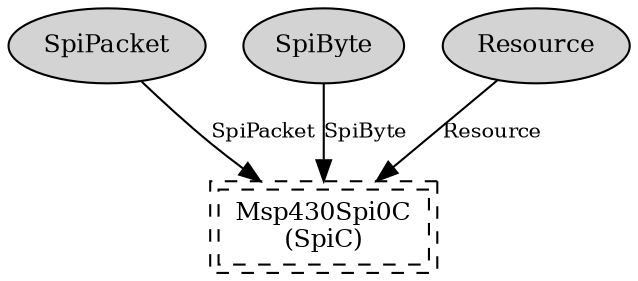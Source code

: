 digraph "tos.platforms.telosa.chips.cc2420.HplCC2420SpiC" {
  n0x7f2d6657cdc0 [shape=ellipse, style=filled, label="SpiPacket", fontsize=12];
  "HplCC2420SpiC.SpiC" [fontsize=12, shape=box,peripheries=2, style=dashed, label="Msp430Spi0C\n(SpiC)", URL="../chtml/tos.chips.msp430.usart.Msp430Spi0C.html"];
  n0x7f2d6657c788 [shape=ellipse, style=filled, label="SpiByte", fontsize=12];
  "HplCC2420SpiC.SpiC" [fontsize=12, shape=box,peripheries=2, style=dashed, label="Msp430Spi0C\n(SpiC)", URL="../chtml/tos.chips.msp430.usart.Msp430Spi0C.html"];
  n0x7f2d6657faf0 [shape=ellipse, style=filled, label="Resource", fontsize=12];
  "HplCC2420SpiC.SpiC" [fontsize=12, shape=box,peripheries=2, style=dashed, label="Msp430Spi0C\n(SpiC)", URL="../chtml/tos.chips.msp430.usart.Msp430Spi0C.html"];
  "n0x7f2d6657cdc0" -> "HplCC2420SpiC.SpiC" [label="SpiPacket", URL="../ihtml/tos.interfaces.SpiPacket.html", fontsize=10];
  "n0x7f2d6657c788" -> "HplCC2420SpiC.SpiC" [label="SpiByte", URL="../ihtml/tos.interfaces.SpiByte.html", fontsize=10];
  "n0x7f2d6657faf0" -> "HplCC2420SpiC.SpiC" [label="Resource", URL="../ihtml/tos.interfaces.Resource.html", fontsize=10];
}

